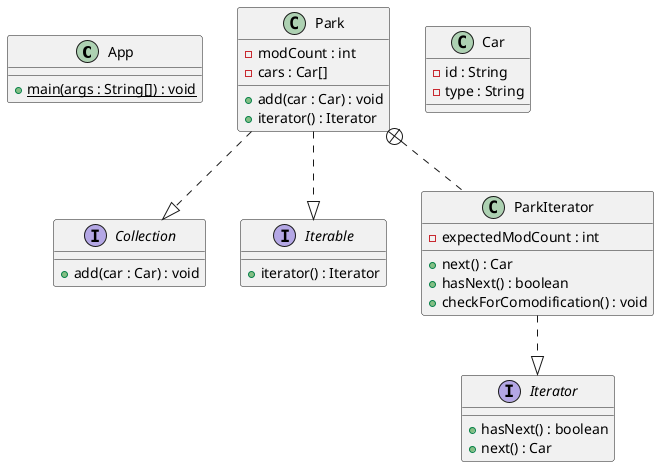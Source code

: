 @startuml

class App {
    + main(args : String[]) {static} : void
}

interface Collection {
    + add(car : Car) : void
}

interface Iterator {
    + hasNext() : boolean
    + next() : Car
}

interface Iterable {
    + iterator() : Iterator
}

class Car {
    - id : String
    - type : String
}

class Park {
    - modCount : int
    - cars : Car[]
    + add(car : Car) : void
    + iterator() : Iterator
}

class ParkIterator {
    - expectedModCount : int
    + next() : Car
    + hasNext() : boolean
    + checkForComodification() : void
}

Park ..|> Iterable
Park ..|> Collection
Park +.. ParkIterator
ParkIterator ..|> Iterator

@enduml